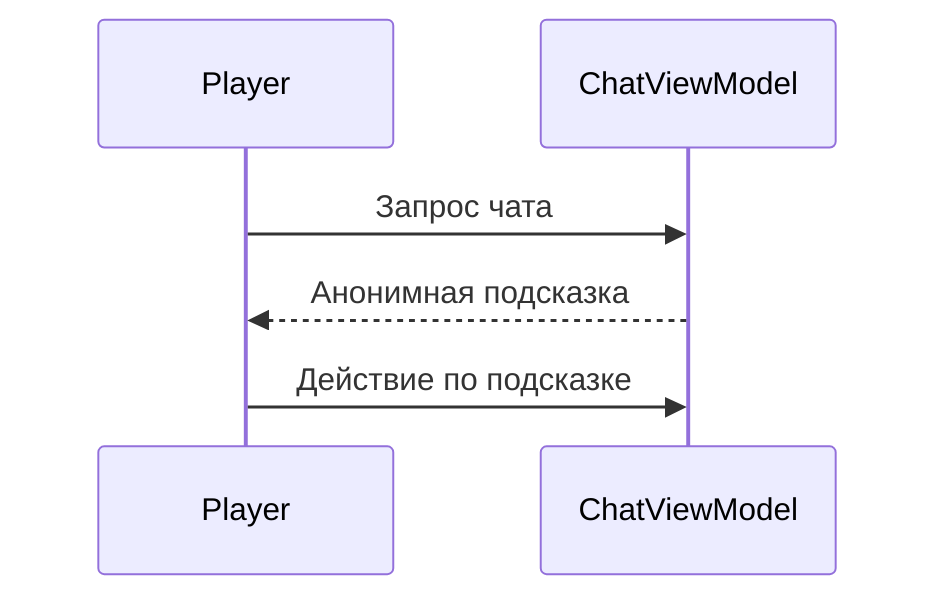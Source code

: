 %% Взаимодействие с невидимым отправителем
%% Процесс: анонимные подсказки, действия игрока, влияние на сюжет.
sequenceDiagram
    participant P as Player
    participant C as ChatViewModel
    P->>C: Запрос чата
    C-->>P: Анонимная подсказка
    P->>C: Действие по подсказке